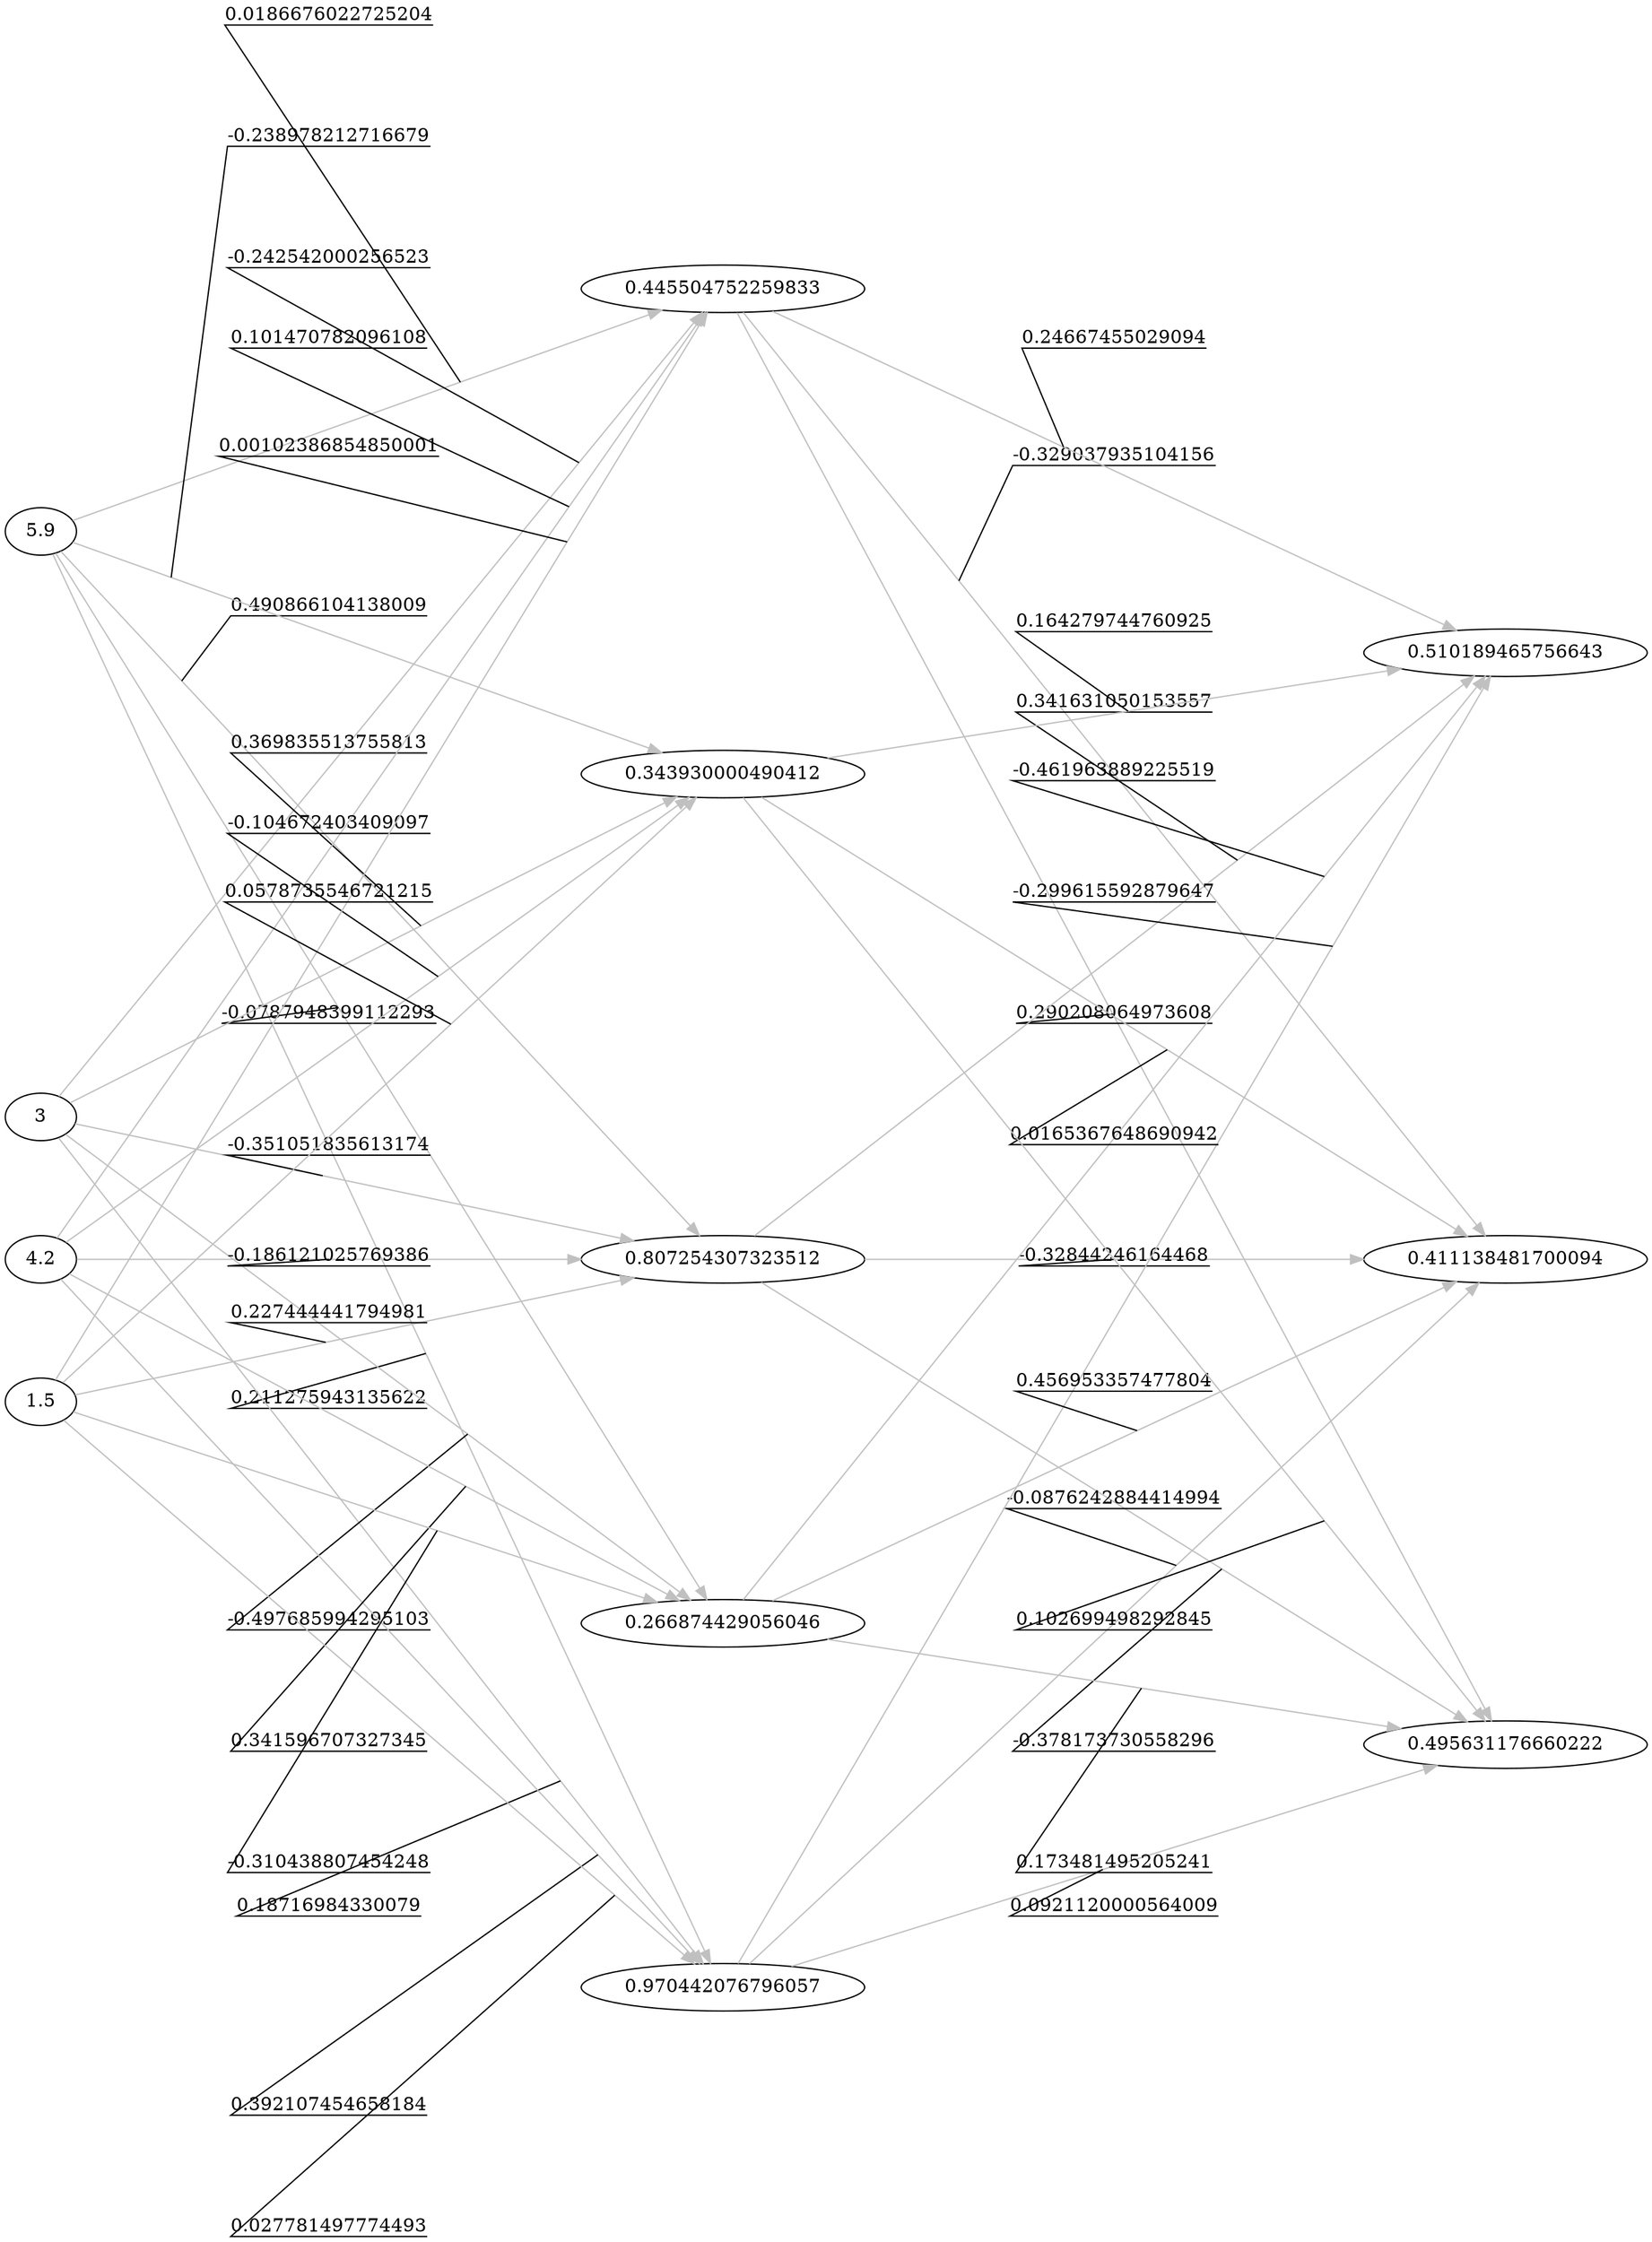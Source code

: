 digraph { 
rankdir=LR;
nodesep=1;
ranksep=3;
splines=line;
{ rank=same; "5.9" "3" "4.2" "1.5" ; }
{ rank=same; "0.445504752259833" "0.807254307323512" "0.970442076796057" "0.266874429056046" "0.343930000490412" "0.445504752259833" "0.807254307323512" "0.970442076796057" "0.266874429056046" "0.343930000490412" "0.445504752259833" "0.807254307323512" "0.970442076796057" "0.266874429056046" "0.343930000490412" "0.445504752259833" "0.807254307323512" "0.970442076796057" "0.266874429056046" "0.343930000490412" ; }
"5.9" -> "0.445504752259833" [label="0.0186676022725204" color="grey" decorate=true];
"5.9" -> "0.807254307323512" [label="0.490866104138009" color="grey" decorate=true];
"5.9" -> "0.970442076796057" [label="0.211275943135622" color="grey" decorate=true];
"5.9" -> "0.266874429056046" [label="-0.0787948399112293" color="grey" decorate=true];
"5.9" -> "0.343930000490412" [label="-0.238978212716679" color="grey" decorate=true];
"3" -> "0.445504752259833" [label="-0.242542000256523" color="grey" decorate=true];
"3" -> "0.807254307323512" [label="-0.351051835613174" color="grey" decorate=true];
"3" -> "0.970442076796057" [label="0.18716984330079" color="grey" decorate=true];
"3" -> "0.266874429056046" [label="-0.497685994295103" color="grey" decorate=true];
"3" -> "0.343930000490412" [label="0.369835513755813" color="grey" decorate=true];
"4.2" -> "0.445504752259833" [label="0.101470782096108" color="grey" decorate=true];
"4.2" -> "0.807254307323512" [label="-0.186121025769386" color="grey" decorate=true];
"4.2" -> "0.970442076796057" [label="0.392107454658184" color="grey" decorate=true];
"4.2" -> "0.266874429056046" [label="0.341596707327345" color="grey" decorate=true];
"4.2" -> "0.343930000490412" [label="-0.104672403409097" color="grey" decorate=true];
"1.5" -> "0.445504752259833" [label="0.00102386854850001" color="grey" decorate=true];
"1.5" -> "0.807254307323512" [label="0.227444441794981" color="grey" decorate=true];
"1.5" -> "0.970442076796057" [label="0.027781497774493" color="grey" decorate=true];
"1.5" -> "0.266874429056046" [label="-0.310438807454248" color="grey" decorate=true];
"1.5" -> "0.343930000490412" [label="0.0578735546721215" color="grey" decorate=true];
{ rank=same; "0.411138481700094" "0.495631176660222" "0.510189465756643" "0.411138481700094" "0.495631176660222" "0.510189465756643" "0.411138481700094" "0.495631176660222" "0.510189465756643" "0.411138481700094" "0.495631176660222" "0.510189465756643" "0.411138481700094" "0.495631176660222" "0.510189465756643" ; }
"0.445504752259833" -> "0.411138481700094" [label="-0.329037935104156" color="grey" decorate=true];
"0.445504752259833" -> "0.495631176660222" [label="0.290208064973608" color="grey" decorate=true];
"0.445504752259833" -> "0.510189465756643" [label="0.24667455029094" color="grey" decorate=true];
"0.807254307323512" -> "0.411138481700094" [label="-0.32844246164468" color="grey" decorate=true];
"0.807254307323512" -> "0.495631176660222" [label="-0.378173730558296" color="grey" decorate=true];
"0.807254307323512" -> "0.510189465756643" [label="0.341631050153557" color="grey" decorate=true];
"0.970442076796057" -> "0.411138481700094" [label="-0.0876242884414994" color="grey" decorate=true];
"0.970442076796057" -> "0.495631176660222" [label="0.0921120000564009" color="grey" decorate=true];
"0.970442076796057" -> "0.510189465756643" [label="-0.299615592879647" color="grey" decorate=true];
"0.266874429056046" -> "0.411138481700094" [label="0.456953357477804" color="grey" decorate=true];
"0.266874429056046" -> "0.495631176660222" [label="0.173481495205241" color="grey" decorate=true];
"0.266874429056046" -> "0.510189465756643" [label="-0.461963889225519" color="grey" decorate=true];
"0.343930000490412" -> "0.411138481700094" [label="0.0165367648690942" color="grey" decorate=true];
"0.343930000490412" -> "0.495631176660222" [label="0.102699498292845" color="grey" decorate=true];
"0.343930000490412" -> "0.510189465756643" [label="0.164279744760925" color="grey" decorate=true];
}
